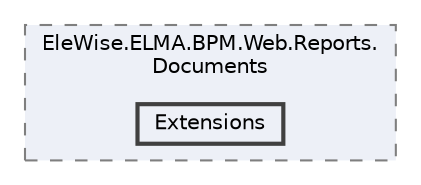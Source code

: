 digraph "Web/Modules/EleWise.ELMA.BPM.Web.Reports.Documents/Extensions"
{
 // LATEX_PDF_SIZE
  bgcolor="transparent";
  edge [fontname=Helvetica,fontsize=10,labelfontname=Helvetica,labelfontsize=10];
  node [fontname=Helvetica,fontsize=10,shape=box,height=0.2,width=0.4];
  compound=true
  subgraph clusterdir_471107041984aac9ecffaa4f87d4c13c {
    graph [ bgcolor="#edf0f7", pencolor="grey50", label="EleWise.ELMA.BPM.Web.Reports.\lDocuments", fontname=Helvetica,fontsize=10 style="filled,dashed", URL="dir_471107041984aac9ecffaa4f87d4c13c.html",tooltip=""]
  dir_7eb8a5729225718a9988d16c4a36bae7 [label="Extensions", fillcolor="#edf0f7", color="grey25", style="filled,bold", URL="dir_7eb8a5729225718a9988d16c4a36bae7.html",tooltip=""];
  }
}
